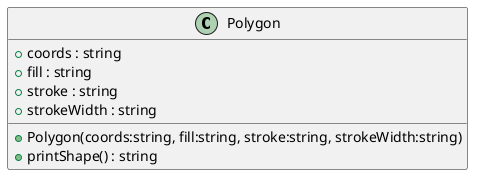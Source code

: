 @startuml
class Polygon {
    + coords : string
    + fill : string
    + stroke : string
    + strokeWidth : string
    + Polygon(coords:string, fill:string, stroke:string, strokeWidth:string)
    + printShape() : string
}
@enduml
